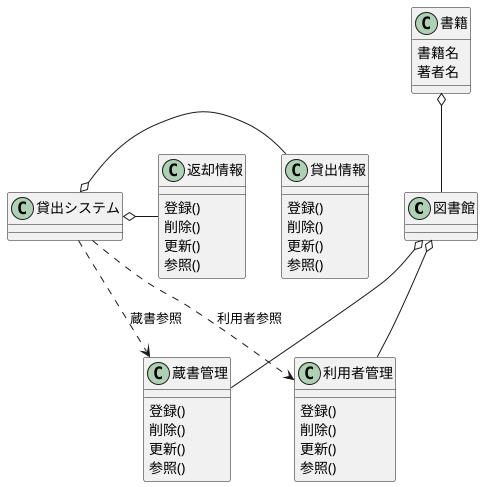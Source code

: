 @startuml

class 図書館 {

}

class 蔵書管理 {
    登録()
    削除()
    更新()
    参照()
}

class 書籍 {
    書籍名
    著者名
}

class 貸出システム {
}

class 貸出情報 {
    登録()
    削除()
    更新()
    参照()    
}

class 返却情報 {
    登録()
    削除()
    更新()
    参照()
}
class 利用者管理 {
    登録()
    削除()
    更新()
    参照()
}

書籍 o-- 図書館
図書館 o-- 蔵書管理
図書館 o-- 利用者管理
貸出システム o- 貸出情報
貸出システム o- 返却情報

貸出システム ..> 蔵書管理:蔵書参照
貸出システム ..> 利用者管理:利用者参照
@enduml